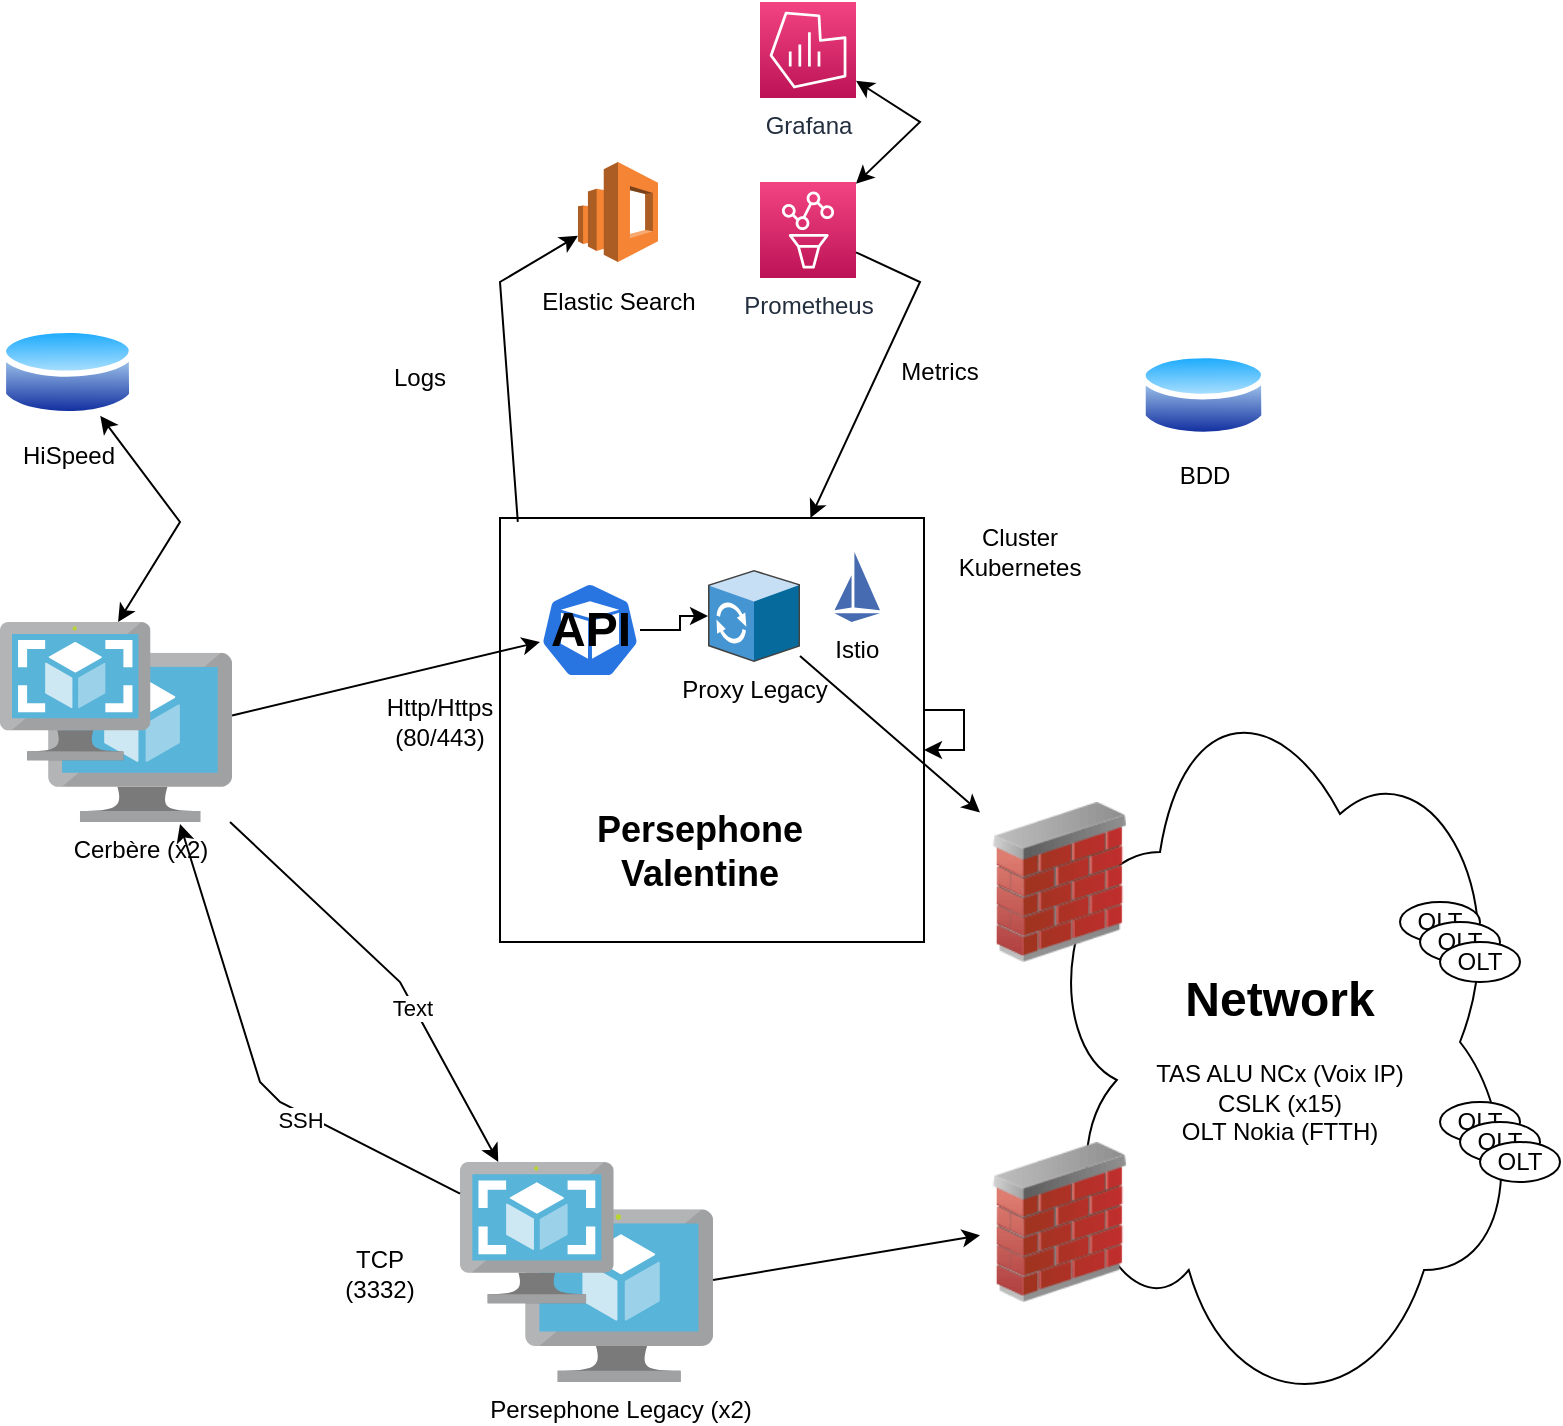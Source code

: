 <mxfile version="15.7.0" type="github">
  <diagram id="OksQXsMhRKgZ7jKf_IHr" name="Page-1">
    <mxGraphModel dx="1117" dy="1858" grid="1" gridSize="10" guides="1" tooltips="1" connect="1" arrows="1" fold="1" page="1" pageScale="1" pageWidth="827" pageHeight="1169" math="0" shadow="0">
      <root>
        <mxCell id="0" />
        <mxCell id="1" parent="0" />
        <mxCell id="EgbC-xsPkt7SGLziTmtf-26" value="" style="whiteSpace=wrap;html=1;aspect=fixed;" parent="1" vertex="1">
          <mxGeometry x="310" y="58" width="212" height="212" as="geometry" />
        </mxCell>
        <mxCell id="EgbC-xsPkt7SGLziTmtf-8" value="" style="group" parent="1" vertex="1" connectable="0">
          <mxGeometry x="290" y="380" width="130" height="110" as="geometry" />
        </mxCell>
        <mxCell id="EgbC-xsPkt7SGLziTmtf-4" value="Persephone Legacy (x2)" style="sketch=0;aspect=fixed;html=1;points=[];align=center;image;fontSize=12;image=img/lib/mscae/Virtual_Machine.svg;" parent="EgbC-xsPkt7SGLziTmtf-8" vertex="1">
          <mxGeometry x="32.588" y="23.571" width="93.948" height="86.429" as="geometry" />
        </mxCell>
        <mxCell id="EgbC-xsPkt7SGLziTmtf-5" value="" style="sketch=0;aspect=fixed;html=1;points=[];align=center;image;fontSize=12;image=img/lib/mscae/VM_Images.svg;" parent="EgbC-xsPkt7SGLziTmtf-8" vertex="1">
          <mxGeometry width="76.866" height="70.714" as="geometry" />
        </mxCell>
        <mxCell id="EgbC-xsPkt7SGLziTmtf-9" value="" style="group" parent="1" vertex="1" connectable="0">
          <mxGeometry x="60" y="110" width="120" height="100" as="geometry" />
        </mxCell>
        <mxCell id="EgbC-xsPkt7SGLziTmtf-1" value="Cerbère (x2)" style="sketch=0;aspect=fixed;html=1;points=[];align=center;image;fontSize=12;image=img/lib/mscae/Virtual_Machine.svg;" parent="EgbC-xsPkt7SGLziTmtf-9" vertex="1">
          <mxGeometry x="24.069" y="15.385" width="91.977" height="84.615" as="geometry" />
        </mxCell>
        <mxCell id="EgbC-xsPkt7SGLziTmtf-3" value="" style="sketch=0;aspect=fixed;html=1;points=[];align=center;image;fontSize=12;image=img/lib/mscae/VM_Images.svg;" parent="EgbC-xsPkt7SGLziTmtf-9" vertex="1">
          <mxGeometry width="75.254" height="69.231" as="geometry" />
        </mxCell>
        <mxCell id="EgbC-xsPkt7SGLziTmtf-10" value="&lt;h1&gt;Network&lt;/h1&gt;TAS ALU NCx (Voix IP)&lt;br&gt;CSLK (x15)&lt;br&gt;OLT Nokia (FTTH)" style="ellipse;shape=cloud;whiteSpace=wrap;html=1;" parent="1" vertex="1">
          <mxGeometry x="580" y="130" width="240" height="380" as="geometry" />
        </mxCell>
        <mxCell id="EgbC-xsPkt7SGLziTmtf-12" value="" style="endArrow=classic;html=1;rounded=0;" parent="1" source="EgbC-xsPkt7SGLziTmtf-1" target="EgbC-xsPkt7SGLziTmtf-5" edge="1">
          <mxGeometry width="50" height="50" relative="1" as="geometry">
            <mxPoint x="390" y="320" as="sourcePoint" />
            <mxPoint x="440" y="270" as="targetPoint" />
            <Array as="points">
              <mxPoint x="260" y="290" />
            </Array>
          </mxGeometry>
        </mxCell>
        <mxCell id="EgbC-xsPkt7SGLziTmtf-14" value="Text" style="edgeLabel;html=1;align=center;verticalAlign=middle;resizable=0;points=[];" parent="EgbC-xsPkt7SGLziTmtf-12" vertex="1" connectable="0">
          <mxGeometry x="0.195" y="-1" relative="1" as="geometry">
            <mxPoint as="offset" />
          </mxGeometry>
        </mxCell>
        <mxCell id="EgbC-xsPkt7SGLziTmtf-13" value="" style="endArrow=classic;html=1;rounded=0;entryX=0.717;entryY=1.012;entryDx=0;entryDy=0;entryPerimeter=0;" parent="1" source="EgbC-xsPkt7SGLziTmtf-5" target="EgbC-xsPkt7SGLziTmtf-1" edge="1">
          <mxGeometry width="50" height="50" relative="1" as="geometry">
            <mxPoint x="390" y="320" as="sourcePoint" />
            <mxPoint x="440" y="270" as="targetPoint" />
            <Array as="points">
              <mxPoint x="200" y="350" />
              <mxPoint x="190" y="340" />
            </Array>
          </mxGeometry>
        </mxCell>
        <mxCell id="EgbC-xsPkt7SGLziTmtf-25" value="SSH" style="edgeLabel;html=1;align=center;verticalAlign=middle;resizable=0;points=[];" parent="EgbC-xsPkt7SGLziTmtf-13" vertex="1" connectable="0">
          <mxGeometry x="-0.297" y="3" relative="1" as="geometry">
            <mxPoint as="offset" />
          </mxGeometry>
        </mxCell>
        <mxCell id="EgbC-xsPkt7SGLziTmtf-43" value="" style="edgeStyle=orthogonalEdgeStyle;rounded=0;orthogonalLoop=1;jettySize=auto;html=1;" parent="1" source="EgbC-xsPkt7SGLziTmtf-15" target="EgbC-xsPkt7SGLziTmtf-21" edge="1">
          <mxGeometry relative="1" as="geometry" />
        </mxCell>
        <mxCell id="EgbC-xsPkt7SGLziTmtf-15" value="&lt;h1&gt;&lt;b&gt;API&lt;/b&gt;&lt;/h1&gt;" style="sketch=0;html=1;dashed=0;whitespace=wrap;fillColor=#2875E2;strokeColor=#ffffff;points=[[0.005,0.63,0],[0.1,0.2,0],[0.9,0.2,0],[0.5,0,0],[0.995,0.63,0],[0.72,0.99,0],[0.5,1,0],[0.28,0.99,0]];shape=mxgraph.kubernetes.icon;prIcon=pod" parent="1" vertex="1">
          <mxGeometry x="330" y="90" width="50" height="48" as="geometry" />
        </mxCell>
        <mxCell id="EgbC-xsPkt7SGLziTmtf-17" value="Prometheus" style="sketch=0;points=[[0,0,0],[0.25,0,0],[0.5,0,0],[0.75,0,0],[1,0,0],[0,1,0],[0.25,1,0],[0.5,1,0],[0.75,1,0],[1,1,0],[0,0.25,0],[0,0.5,0],[0,0.75,0],[1,0.25,0],[1,0.5,0],[1,0.75,0]];points=[[0,0,0],[0.25,0,0],[0.5,0,0],[0.75,0,0],[1,0,0],[0,1,0],[0.25,1,0],[0.5,1,0],[0.75,1,0],[1,1,0],[0,0.25,0],[0,0.5,0],[0,0.75,0],[1,0.25,0],[1,0.5,0],[1,0.75,0]];outlineConnect=0;fontColor=#232F3E;gradientColor=#F34482;gradientDirection=north;fillColor=#BC1356;strokeColor=#ffffff;dashed=0;verticalLabelPosition=bottom;verticalAlign=top;align=center;html=1;fontSize=12;fontStyle=0;aspect=fixed;shape=mxgraph.aws4.resourceIcon;resIcon=mxgraph.aws4.managed_service_for_prometheus;" parent="1" vertex="1">
          <mxGeometry x="440" y="-110" width="48" height="48" as="geometry" />
        </mxCell>
        <mxCell id="EgbC-xsPkt7SGLziTmtf-18" value="" style="image;html=1;image=img/lib/clip_art/networking/Firewall_02_128x128.png" parent="1" vertex="1">
          <mxGeometry x="550" y="200" width="80" height="80" as="geometry" />
        </mxCell>
        <mxCell id="EgbC-xsPkt7SGLziTmtf-19" value="" style="image;html=1;image=img/lib/clip_art/networking/Firewall_02_128x128.png" parent="1" vertex="1">
          <mxGeometry x="550" y="370" width="80" height="80" as="geometry" />
        </mxCell>
        <mxCell id="EgbC-xsPkt7SGLziTmtf-21" value="Proxy Legacy" style="shadow=0;dashed=0;html=1;labelPosition=center;verticalLabelPosition=bottom;verticalAlign=top;align=center;outlineConnect=0;shape=mxgraph.veeam.3d.proxy;" parent="1" vertex="1">
          <mxGeometry x="414" y="84" width="46" height="46" as="geometry" />
        </mxCell>
        <mxCell id="EgbC-xsPkt7SGLziTmtf-23" value="&lt;h2&gt;Persephone Valentine&lt;/h2&gt;" style="text;html=1;strokeColor=none;fillColor=none;align=center;verticalAlign=middle;whiteSpace=wrap;rounded=0;" parent="1" vertex="1">
          <mxGeometry x="380" y="210" width="60" height="30" as="geometry" />
        </mxCell>
        <mxCell id="EgbC-xsPkt7SGLziTmtf-24" value="TCP (3332)" style="text;html=1;strokeColor=none;fillColor=none;align=center;verticalAlign=middle;whiteSpace=wrap;rounded=0;" parent="1" vertex="1">
          <mxGeometry x="220" y="421" width="60" height="30" as="geometry" />
        </mxCell>
        <mxCell id="EgbC-xsPkt7SGLziTmtf-27" value="" style="group" parent="1" vertex="1" connectable="0">
          <mxGeometry x="324" y="-120" width="90" height="80" as="geometry" />
        </mxCell>
        <mxCell id="EgbC-xsPkt7SGLziTmtf-16" value="" style="outlineConnect=0;dashed=0;verticalLabelPosition=bottom;verticalAlign=top;align=center;html=1;shape=mxgraph.aws3.elasticsearch_service;fillColor=#F58534;gradientColor=none;" parent="EgbC-xsPkt7SGLziTmtf-27" vertex="1">
          <mxGeometry x="25" width="40" height="50" as="geometry" />
        </mxCell>
        <mxCell id="EgbC-xsPkt7SGLziTmtf-20" value="Elastic Search" style="text;html=1;align=center;verticalAlign=middle;resizable=0;points=[];autosize=1;strokeColor=none;fillColor=none;" parent="EgbC-xsPkt7SGLziTmtf-27" vertex="1">
          <mxGeometry y="60" width="90" height="20" as="geometry" />
        </mxCell>
        <mxCell id="EgbC-xsPkt7SGLziTmtf-28" value="" style="endArrow=classic;html=1;rounded=0;" parent="1" source="EgbC-xsPkt7SGLziTmtf-4" target="EgbC-xsPkt7SGLziTmtf-19" edge="1">
          <mxGeometry width="50" height="50" relative="1" as="geometry">
            <mxPoint x="390" y="200" as="sourcePoint" />
            <mxPoint x="440" y="150" as="targetPoint" />
          </mxGeometry>
        </mxCell>
        <mxCell id="EgbC-xsPkt7SGLziTmtf-29" value="HiSpeed" style="aspect=fixed;perimeter=ellipsePerimeter;html=1;align=center;shadow=0;dashed=0;spacingTop=3;image;image=img/lib/active_directory/database.svg;" parent="1" vertex="1">
          <mxGeometry x="60" y="-40" width="67.57" height="50" as="geometry" />
        </mxCell>
        <mxCell id="EgbC-xsPkt7SGLziTmtf-30" value="" style="endArrow=classic;startArrow=classic;html=1;rounded=0;" parent="1" source="EgbC-xsPkt7SGLziTmtf-3" target="EgbC-xsPkt7SGLziTmtf-29" edge="1">
          <mxGeometry width="50" height="50" relative="1" as="geometry">
            <mxPoint x="120" y="80" as="sourcePoint" />
            <mxPoint x="170" y="30" as="targetPoint" />
            <Array as="points">
              <mxPoint x="150" y="60" />
            </Array>
          </mxGeometry>
        </mxCell>
        <mxCell id="EgbC-xsPkt7SGLziTmtf-33" value="BDD" style="aspect=fixed;perimeter=ellipsePerimeter;html=1;align=center;shadow=0;dashed=0;spacingTop=3;image;image=img/lib/active_directory/database.svg;" parent="1" vertex="1">
          <mxGeometry x="630" y="-27" width="63.51" height="47" as="geometry" />
        </mxCell>
        <mxCell id="EgbC-xsPkt7SGLziTmtf-34" value="" style="endArrow=classic;html=1;rounded=0;" parent="1" source="EgbC-xsPkt7SGLziTmtf-1" target="EgbC-xsPkt7SGLziTmtf-15" edge="1">
          <mxGeometry width="50" height="50" relative="1" as="geometry">
            <mxPoint x="390" y="200" as="sourcePoint" />
            <mxPoint x="440" y="150" as="targetPoint" />
          </mxGeometry>
        </mxCell>
        <mxCell id="EgbC-xsPkt7SGLziTmtf-37" value="Http/Https (80/443)" style="text;html=1;strokeColor=none;fillColor=none;align=center;verticalAlign=middle;whiteSpace=wrap;rounded=0;" parent="1" vertex="1">
          <mxGeometry x="250" y="145" width="60" height="30" as="geometry" />
        </mxCell>
        <mxCell id="EgbC-xsPkt7SGLziTmtf-41" value="" style="endArrow=classic;html=1;rounded=0;" parent="1" source="EgbC-xsPkt7SGLziTmtf-21" target="EgbC-xsPkt7SGLziTmtf-18" edge="1">
          <mxGeometry width="50" height="50" relative="1" as="geometry">
            <mxPoint x="390" y="270" as="sourcePoint" />
            <mxPoint x="440" y="220" as="targetPoint" />
          </mxGeometry>
        </mxCell>
        <mxCell id="EgbC-xsPkt7SGLziTmtf-44" value="Cluster Kubernetes" style="text;html=1;strokeColor=none;fillColor=none;align=center;verticalAlign=middle;whiteSpace=wrap;rounded=0;" parent="1" vertex="1">
          <mxGeometry x="540" y="60" width="60" height="30" as="geometry" />
        </mxCell>
        <mxCell id="OjPvo8IApeX2m-Yb6RGN-1" value="Grafana" style="sketch=0;points=[[0,0,0],[0.25,0,0],[0.5,0,0],[0.75,0,0],[1,0,0],[0,1,0],[0.25,1,0],[0.5,1,0],[0.75,1,0],[1,1,0],[0,0.25,0],[0,0.5,0],[0,0.75,0],[1,0.25,0],[1,0.5,0],[1,0.75,0]];points=[[0,0,0],[0.25,0,0],[0.5,0,0],[0.75,0,0],[1,0,0],[0,1,0],[0.25,1,0],[0.5,1,0],[0.75,1,0],[1,1,0],[0,0.25,0],[0,0.5,0],[0,0.75,0],[1,0.25,0],[1,0.5,0],[1,0.75,0]];outlineConnect=0;fontColor=#232F3E;gradientColor=#F34482;gradientDirection=north;fillColor=#BC1356;strokeColor=#ffffff;dashed=0;verticalLabelPosition=bottom;verticalAlign=top;align=center;html=1;fontSize=12;fontStyle=0;aspect=fixed;shape=mxgraph.aws4.resourceIcon;resIcon=mxgraph.aws4.managed_service_for_grafana;" vertex="1" parent="1">
          <mxGeometry x="440" y="-200" width="48" height="48" as="geometry" />
        </mxCell>
        <mxCell id="OjPvo8IApeX2m-Yb6RGN-4" value="" style="endArrow=classic;startArrow=classic;html=1;rounded=0;" edge="1" parent="1" source="EgbC-xsPkt7SGLziTmtf-17" target="OjPvo8IApeX2m-Yb6RGN-1">
          <mxGeometry width="50" height="50" relative="1" as="geometry">
            <mxPoint x="380" y="-50" as="sourcePoint" />
            <mxPoint x="430" y="-100" as="targetPoint" />
            <Array as="points">
              <mxPoint x="520" y="-140" />
            </Array>
          </mxGeometry>
        </mxCell>
        <mxCell id="OjPvo8IApeX2m-Yb6RGN-5" value="" style="endArrow=classic;html=1;rounded=0;" edge="1" parent="1" source="EgbC-xsPkt7SGLziTmtf-17" target="EgbC-xsPkt7SGLziTmtf-26">
          <mxGeometry width="50" height="50" relative="1" as="geometry">
            <mxPoint x="550" y="-60" as="sourcePoint" />
            <mxPoint x="470" y="10" as="targetPoint" />
            <Array as="points">
              <mxPoint x="520" y="-60" />
            </Array>
          </mxGeometry>
        </mxCell>
        <mxCell id="OjPvo8IApeX2m-Yb6RGN-6" value="" style="endArrow=classic;html=1;rounded=0;exitX=0.042;exitY=0.009;exitDx=0;exitDy=0;exitPerimeter=0;" edge="1" parent="1" source="EgbC-xsPkt7SGLziTmtf-26" target="EgbC-xsPkt7SGLziTmtf-16">
          <mxGeometry width="50" height="50" relative="1" as="geometry">
            <mxPoint x="380" y="-50" as="sourcePoint" />
            <mxPoint x="430" y="-100" as="targetPoint" />
            <Array as="points">
              <mxPoint x="310" y="-60" />
            </Array>
          </mxGeometry>
        </mxCell>
        <mxCell id="OjPvo8IApeX2m-Yb6RGN-11" value="" style="group" vertex="1" connectable="0" parent="1">
          <mxGeometry x="760" y="250" width="60" height="40" as="geometry" />
        </mxCell>
        <mxCell id="OjPvo8IApeX2m-Yb6RGN-7" value="OLT" style="ellipse;whiteSpace=wrap;html=1;" vertex="1" parent="OjPvo8IApeX2m-Yb6RGN-11">
          <mxGeometry width="40" height="20" as="geometry" />
        </mxCell>
        <mxCell id="OjPvo8IApeX2m-Yb6RGN-9" value="OLT" style="ellipse;whiteSpace=wrap;html=1;" vertex="1" parent="OjPvo8IApeX2m-Yb6RGN-11">
          <mxGeometry x="10" y="10" width="40" height="20" as="geometry" />
        </mxCell>
        <mxCell id="OjPvo8IApeX2m-Yb6RGN-10" value="OLT" style="ellipse;whiteSpace=wrap;html=1;" vertex="1" parent="OjPvo8IApeX2m-Yb6RGN-11">
          <mxGeometry x="20" y="20" width="40" height="20" as="geometry" />
        </mxCell>
        <mxCell id="OjPvo8IApeX2m-Yb6RGN-12" value="" style="group" vertex="1" connectable="0" parent="1">
          <mxGeometry x="780" y="350" width="60" height="40" as="geometry" />
        </mxCell>
        <mxCell id="OjPvo8IApeX2m-Yb6RGN-13" value="OLT" style="ellipse;whiteSpace=wrap;html=1;" vertex="1" parent="OjPvo8IApeX2m-Yb6RGN-12">
          <mxGeometry width="40" height="20" as="geometry" />
        </mxCell>
        <mxCell id="OjPvo8IApeX2m-Yb6RGN-14" value="OLT" style="ellipse;whiteSpace=wrap;html=1;" vertex="1" parent="OjPvo8IApeX2m-Yb6RGN-12">
          <mxGeometry x="10" y="10" width="40" height="20" as="geometry" />
        </mxCell>
        <mxCell id="OjPvo8IApeX2m-Yb6RGN-15" value="OLT" style="ellipse;whiteSpace=wrap;html=1;" vertex="1" parent="OjPvo8IApeX2m-Yb6RGN-12">
          <mxGeometry x="20" y="20" width="40" height="20" as="geometry" />
        </mxCell>
        <mxCell id="OjPvo8IApeX2m-Yb6RGN-16" value="Metrics" style="text;html=1;strokeColor=none;fillColor=none;align=center;verticalAlign=middle;whiteSpace=wrap;rounded=0;" vertex="1" parent="1">
          <mxGeometry x="500" y="-30" width="60" height="30" as="geometry" />
        </mxCell>
        <mxCell id="OjPvo8IApeX2m-Yb6RGN-17" value="Logs" style="text;html=1;strokeColor=none;fillColor=none;align=center;verticalAlign=middle;whiteSpace=wrap;rounded=0;" vertex="1" parent="1">
          <mxGeometry x="240" y="-27" width="60" height="30" as="geometry" />
        </mxCell>
        <mxCell id="OjPvo8IApeX2m-Yb6RGN-18" value="Istio&#xa;" style="editableCssRules=.*;shape=image;verticalLabelPosition=bottom;labelBackgroundColor=#ffffff;verticalAlign=top;aspect=fixed;imageAspect=0;image=data:image/svg+xml,PHN2ZyB4bWxucz0iaHR0cDovL3d3dy53My5vcmcvMjAwMC9zdmciIHhtbG5zOnY9Imh0dHBzOi8vdmVjdGEuaW8vbmFubyIgd2lkdGg9IjE2MCIgaGVpZ2h0PSIyNDAiIHZpZXdCb3g9IjAgMCAxNjAgMjQwIj4mI3hhOwk8c3R5bGUgdHlwZT0idGV4dC9jc3MiPiYjeGE7CS5zdDB7ZmlsbDojNDY2YmIwO30mI3hhOwk8L3N0eWxlPiYjeGE7CTxwYXRoIGNsYXNzPSJzdDAiIGQ9Ik02MCAyNDBMMCAyMTBoMTYwem0wLTE2MEwwIDIwMGw2MC0xMHpNNzAgMHYxOTBsOTAgMTB6Ii8+JiN4YTs8L3N2Zz4=;fontColor=default;" vertex="1" parent="1">
          <mxGeometry x="477.25" y="75" width="22.75" height="35" as="geometry" />
        </mxCell>
        <mxCell id="OjPvo8IApeX2m-Yb6RGN-19" style="edgeStyle=orthogonalEdgeStyle;rounded=0;orthogonalLoop=1;jettySize=auto;html=1;" edge="1" parent="1" source="EgbC-xsPkt7SGLziTmtf-26" target="EgbC-xsPkt7SGLziTmtf-26">
          <mxGeometry relative="1" as="geometry" />
        </mxCell>
      </root>
    </mxGraphModel>
  </diagram>
</mxfile>
